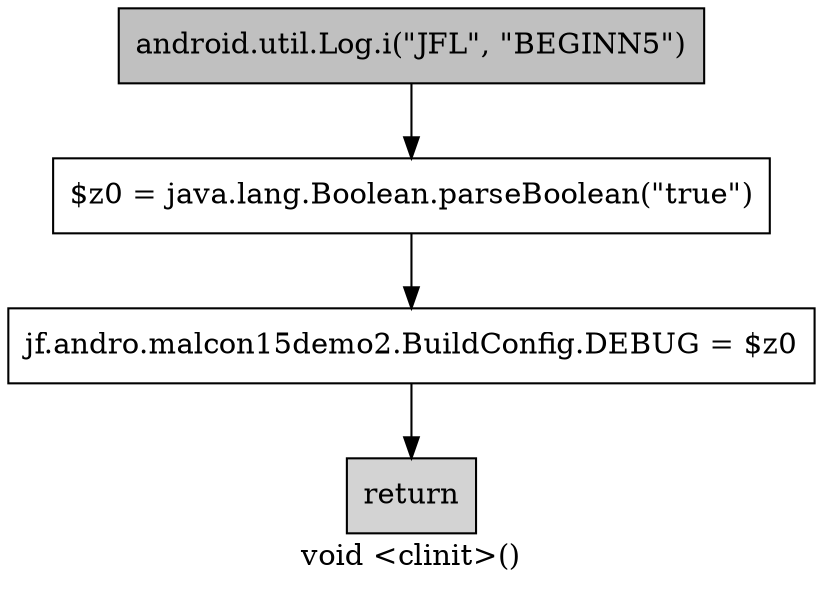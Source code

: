 digraph "<jf.andro.malcon15demo2.BuildConfig: void <clinit>()>" {
    label="void <clinit>()";
    node [shape=box];
    "0" [method=23508,key=1270557806,invoke_target="<android.util.Log: int i(java.lang.String,java.lang.String)>",invoke_real="<android.util.Log: int i(java.lang.String,java.lang.String)>",style=filled,fillcolor=gray,label="android.util.Log.i(\"JFL\", \"BEGINN5\")",];
    "1" [method=23508,key=267769766,invoke_target="<java.lang.Boolean: boolean parseBoolean(java.lang.String)>",invoke_real="<java.lang.Boolean: boolean parseBoolean(java.lang.String)>",label="$z0 = java.lang.Boolean.parseBoolean(\"true\")",];
    "0"->"1";
    "2" [method=23508,key=178589626,label="jf.andro.malcon15demo2.BuildConfig.DEBUG = $z0",];
    "1"->"2";
    "3" [method=23508,key=2101745981,style=filled,fillcolor=lightgray,label="return",];
    "2"->"3";
}
